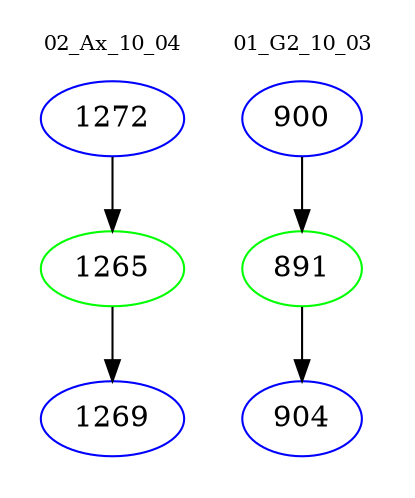 digraph{
subgraph cluster_0 {
color = white
label = "02_Ax_10_04";
fontsize=10;
T0_1272 [label="1272", color="blue"]
T0_1272 -> T0_1265 [color="black"]
T0_1265 [label="1265", color="green"]
T0_1265 -> T0_1269 [color="black"]
T0_1269 [label="1269", color="blue"]
}
subgraph cluster_1 {
color = white
label = "01_G2_10_03";
fontsize=10;
T1_900 [label="900", color="blue"]
T1_900 -> T1_891 [color="black"]
T1_891 [label="891", color="green"]
T1_891 -> T1_904 [color="black"]
T1_904 [label="904", color="blue"]
}
}
